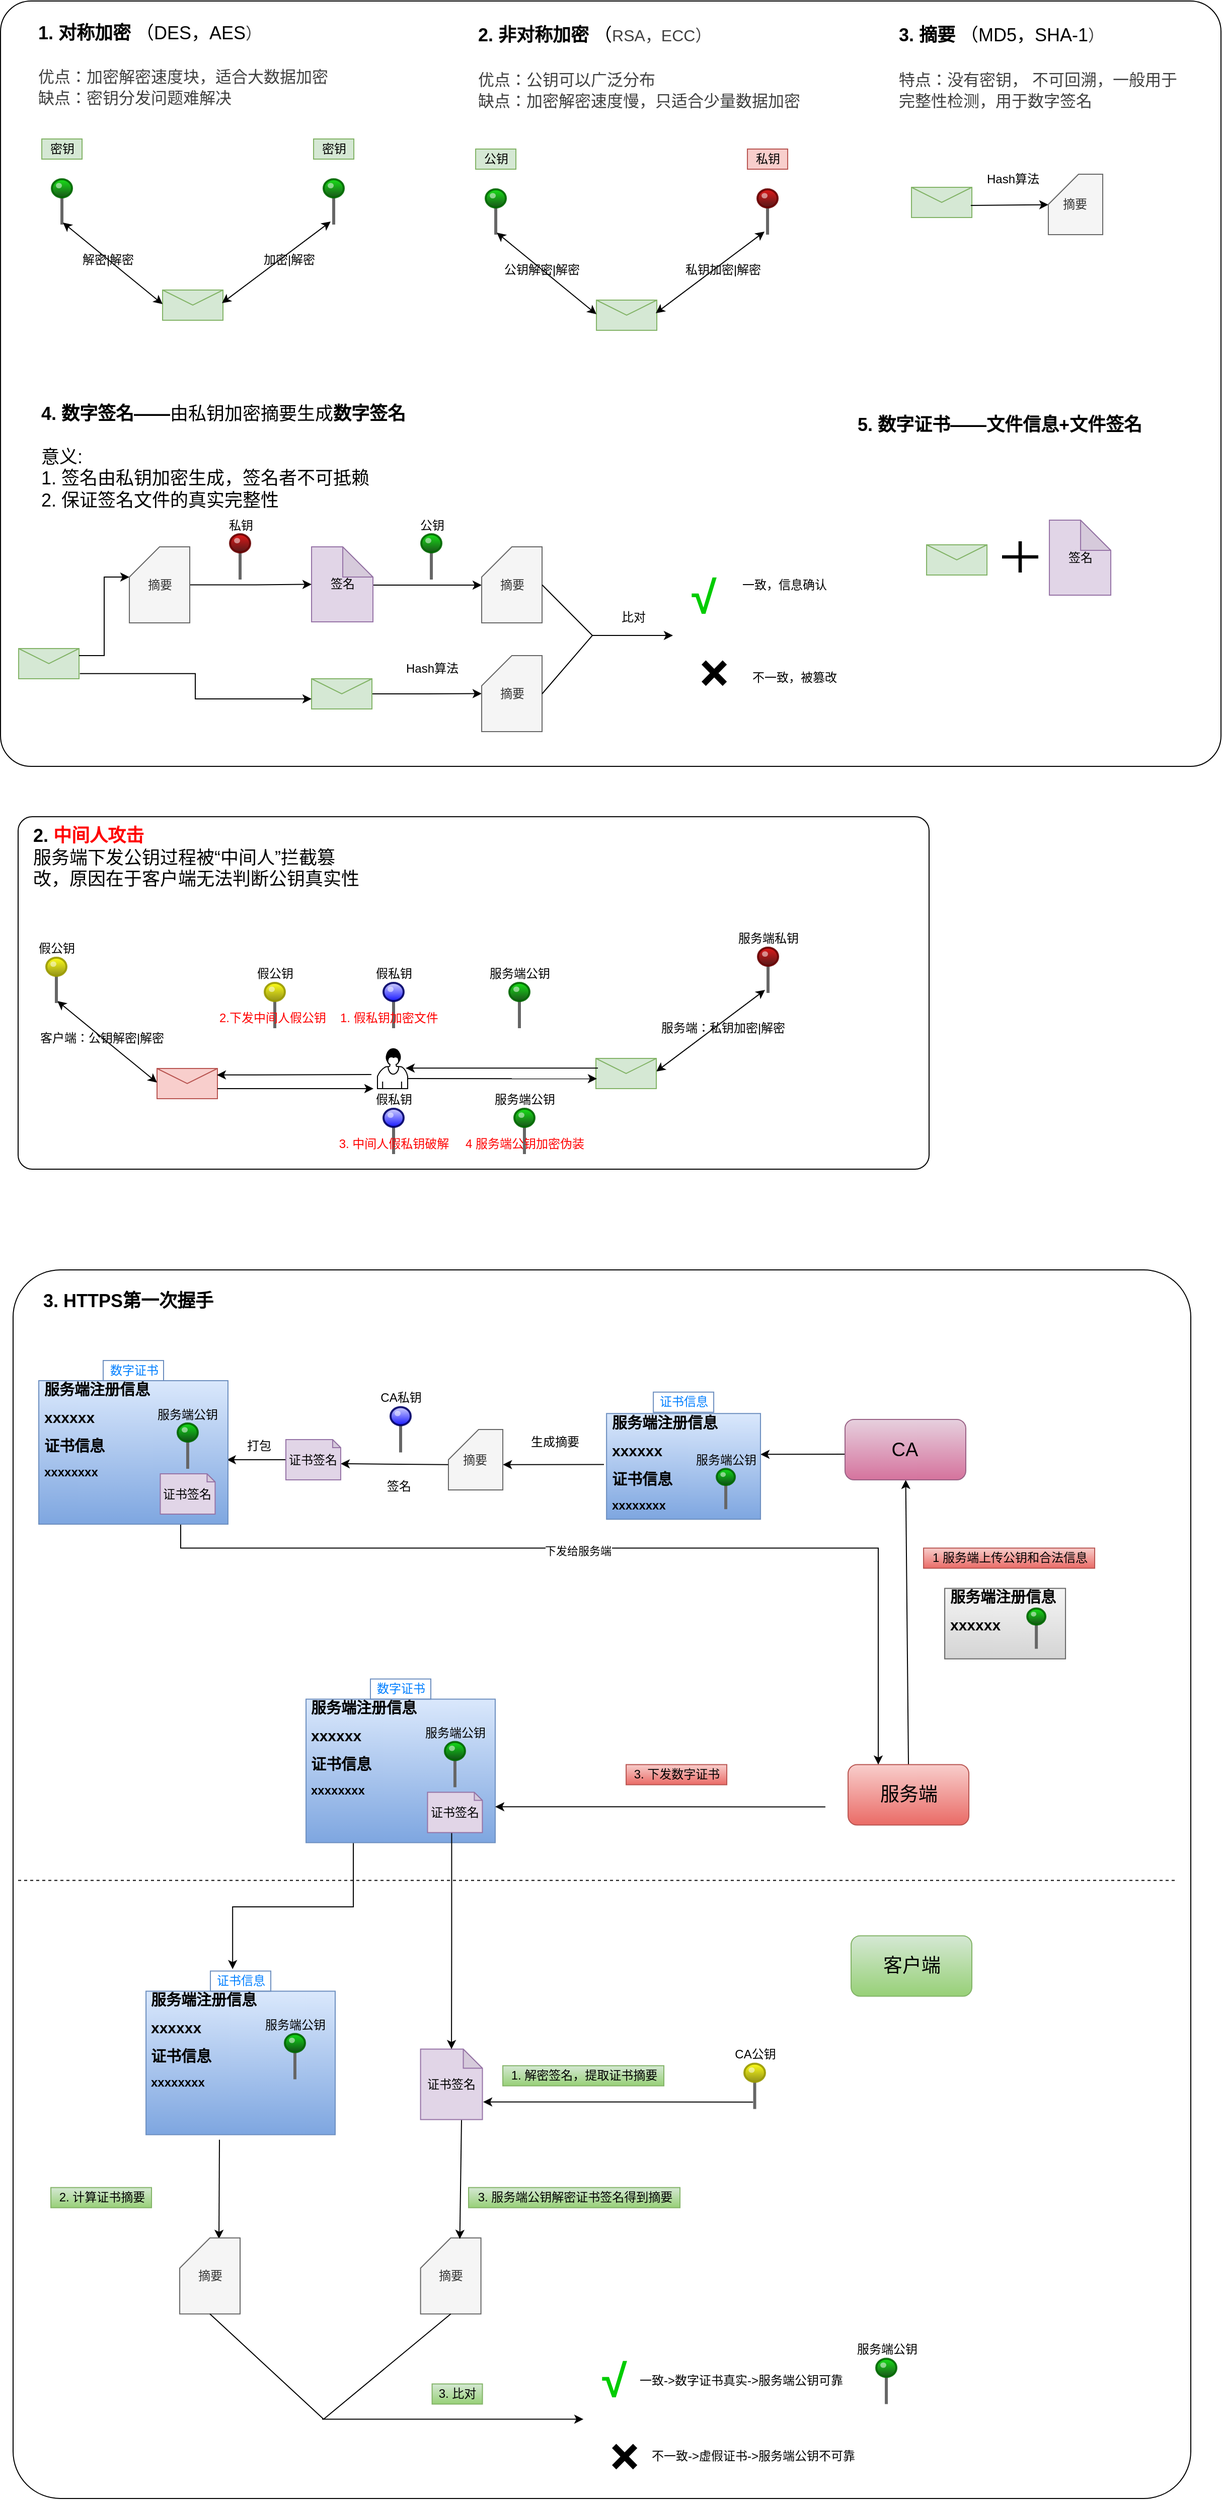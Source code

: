 <mxfile version="13.7.3" type="device"><diagram id="tjrJWeAf7QODxtK3OCbQ" name="第 1 页"><mxGraphModel dx="4063" dy="3518" grid="1" gridSize="10" guides="1" tooltips="1" connect="1" arrows="1" fold="1" page="1" pageScale="1" pageWidth="827" pageHeight="1169" math="0" shadow="0"><root><mxCell id="0"/><mxCell id="1" parent="0"/><mxCell id="WGa2eZclMJ_cAt2NnBP9-150" value="" style="rounded=1;whiteSpace=wrap;html=1;fillColor=none;gradientColor=#D4D4D4;arcSize=4;" vertex="1" parent="1"><mxGeometry x="25" y="430" width="905" height="350" as="geometry"/></mxCell><mxCell id="WGa2eZclMJ_cAt2NnBP9-149" value="" style="rounded=1;whiteSpace=wrap;html=1;fillColor=none;gradientColor=#D4D4D4;arcSize=4;" vertex="1" parent="1"><mxGeometry x="7.52" y="-380" width="1212.48" height="760" as="geometry"/></mxCell><mxCell id="gBR2yEmWyosJ4pIb-nxr-38" value="&lt;h1 style=&quot;font-size: 15px&quot;&gt;服务端注册信息&lt;/h1&gt;&lt;h1 style=&quot;font-size: 15px&quot;&gt;xxxxxx&lt;/h1&gt;&lt;div&gt;&lt;br&gt;&lt;/div&gt;&lt;div&gt;&lt;br&gt;&lt;/div&gt;" style="text;html=1;spacing=5;spacingTop=-20;whiteSpace=wrap;overflow=hidden;rounded=0;fillColor=#f5f5f5;strokeColor=#666666;gradientColor=#D4D4D4;" parent="1" vertex="1"><mxGeometry x="945.54" y="1196.25" width="120" height="70" as="geometry"/></mxCell><mxCell id="VWwLl7glzCNHKehVYMM2-2" value="" style="verticalLabelPosition=top;shadow=0;dashed=0;align=center;html=1;verticalAlign=bottom;strokeWidth=1;shape=mxgraph.mockup.misc.pin;fillColor2=#dd0000;fillColor3=#440000;strokeColor=#660000;" parent="1" vertex="1"><mxGeometry x="759.53" y="-193" width="20" height="45" as="geometry"/></mxCell><mxCell id="VWwLl7glzCNHKehVYMM2-3" value="" style="verticalLabelPosition=top;shadow=0;dashed=0;align=center;html=1;verticalAlign=bottom;strokeWidth=1;shape=mxgraph.mockup.misc.pin;fillColor2=#00dd00;fillColor3=#004400;strokeColor=#006600;" parent="1" vertex="1"><mxGeometry x="489.53" y="-193" width="20" height="45" as="geometry"/></mxCell><mxCell id="VWwLl7glzCNHKehVYMM2-4" value="公钥" style="text;html=1;strokeColor=#82b366;fillColor=#d5e8d4;align=center;verticalAlign=middle;whiteSpace=wrap;rounded=0;" parent="1" vertex="1"><mxGeometry x="479.53" y="-233" width="40" height="20" as="geometry"/></mxCell><mxCell id="VWwLl7glzCNHKehVYMM2-5" value="私钥" style="text;html=1;strokeColor=#b85450;fillColor=#f8cecc;align=center;verticalAlign=middle;whiteSpace=wrap;rounded=0;" parent="1" vertex="1"><mxGeometry x="749.53" y="-233" width="40" height="20" as="geometry"/></mxCell><mxCell id="irkyB8Pysv4jwVvu3Uub-1" value="" style="verticalLabelPosition=bottom;shadow=0;dashed=0;align=center;html=1;verticalAlign=top;strokeWidth=1;shape=mxgraph.mockup.misc.mail2;strokeColor=#82b366;fillColor=#d5e8d4;" parent="1" vertex="1"><mxGeometry x="599.53" y="-83" width="60" height="30" as="geometry"/></mxCell><mxCell id="irkyB8Pysv4jwVvu3Uub-2" value="" style="endArrow=classic;startArrow=classic;html=1;exitX=0.55;exitY=0.956;exitDx=0;exitDy=0;exitPerimeter=0;entryX=0;entryY=0.467;entryDx=0;entryDy=0;entryPerimeter=0;" parent="1" source="VWwLl7glzCNHKehVYMM2-3" target="irkyB8Pysv4jwVvu3Uub-1" edge="1"><mxGeometry width="50" height="50" relative="1" as="geometry"><mxPoint x="769.53" y="177" as="sourcePoint"/><mxPoint x="599.53" y="-63" as="targetPoint"/></mxGeometry></mxCell><mxCell id="irkyB8Pysv4jwVvu3Uub-4" value="" style="endArrow=classic;startArrow=classic;html=1;exitX=0.35;exitY=0.933;exitDx=0;exitDy=0;exitPerimeter=0;entryX=0.983;entryY=0.433;entryDx=0;entryDy=0;entryPerimeter=0;" parent="1" source="VWwLl7glzCNHKehVYMM2-2" target="irkyB8Pysv4jwVvu3Uub-1" edge="1"><mxGeometry width="50" height="50" relative="1" as="geometry"><mxPoint x="743.53" y="-123" as="sourcePoint"/><mxPoint x="842.53" y="-36.02" as="targetPoint"/></mxGeometry></mxCell><mxCell id="irkyB8Pysv4jwVvu3Uub-5" value="私钥加密|解密" style="text;html=1;align=center;verticalAlign=middle;resizable=0;points=[];autosize=1;" parent="1" vertex="1"><mxGeometry x="679.53" y="-123" width="90" height="20" as="geometry"/></mxCell><mxCell id="irkyB8Pysv4jwVvu3Uub-6" value="公钥解密|解密" style="text;html=1;align=center;verticalAlign=middle;resizable=0;points=[];autosize=1;" parent="1" vertex="1"><mxGeometry x="499.53" y="-123" width="90" height="20" as="geometry"/></mxCell><mxCell id="irkyB8Pysv4jwVvu3Uub-7" value="&lt;b&gt;2. 非对称加密 &lt;/b&gt;（&lt;span style=&quot;color: rgb(64 , 64 , 64) ; font-family: , &amp;#34;blinkmacsystemfont&amp;#34; , &amp;#34;apple color emoji&amp;#34; , &amp;#34;segoe ui emoji&amp;#34; , &amp;#34;segoe ui symbol&amp;#34; , &amp;#34;segoe ui&amp;#34; , &amp;#34;pingfang sc&amp;#34; , &amp;#34;hiragino sans gb&amp;#34; , &amp;#34;microsoft yahei&amp;#34; , &amp;#34;helvetica neue&amp;#34; , &amp;#34;helvetica&amp;#34; , &amp;#34;arial&amp;#34; , sans-serif ; font-size: 16px ; background-color: rgb(255 , 255 , 255)&quot;&gt;RSA，ECC）&lt;br&gt;&lt;br&gt;优点：公钥可以广泛分布&lt;br&gt;缺点：加密解密速度慢，只适合少量数据加密&lt;br&gt;&lt;/span&gt;" style="text;html=1;strokeColor=none;fillColor=none;align=left;verticalAlign=middle;whiteSpace=wrap;rounded=0;fontSize=18;fontStyle=0;labelBorderColor=none;labelBackgroundColor=none;" parent="1" vertex="1"><mxGeometry x="479.53" y="-355" width="325.01" height="84" as="geometry"/></mxCell><mxCell id="irkyB8Pysv4jwVvu3Uub-9" value="服务端私钥" style="verticalLabelPosition=top;shadow=0;dashed=0;align=center;html=1;verticalAlign=bottom;strokeWidth=1;shape=mxgraph.mockup.misc.pin;fillColor2=#dd0000;fillColor3=#440000;strokeColor=#660000;" parent="1" vertex="1"><mxGeometry x="760.02" y="560" width="20" height="45" as="geometry"/></mxCell><mxCell id="irkyB8Pysv4jwVvu3Uub-13" value="" style="verticalLabelPosition=bottom;shadow=0;dashed=0;align=center;html=1;verticalAlign=top;strokeWidth=1;shape=mxgraph.mockup.misc.mail2;strokeColor=#b85450;fillColor=#f8cecc;" parent="1" vertex="1"><mxGeometry x="163" y="680" width="60" height="30" as="geometry"/></mxCell><mxCell id="irkyB8Pysv4jwVvu3Uub-14" value="" style="endArrow=classic;startArrow=classic;html=1;exitX=0.55;exitY=0.956;exitDx=0;exitDy=0;exitPerimeter=0;entryX=0;entryY=0.467;entryDx=0;entryDy=0;entryPerimeter=0;" parent="1" target="irkyB8Pysv4jwVvu3Uub-13" edge="1"><mxGeometry width="50" height="50" relative="1" as="geometry"><mxPoint x="64.0" y="613.02" as="sourcePoint"/><mxPoint x="163" y="700" as="targetPoint"/></mxGeometry></mxCell><mxCell id="irkyB8Pysv4jwVvu3Uub-15" value="" style="endArrow=classic;startArrow=classic;html=1;exitX=0.35;exitY=0.933;exitDx=0;exitDy=0;exitPerimeter=0;entryX=0.983;entryY=0.433;entryDx=0;entryDy=0;entryPerimeter=0;" parent="1" source="irkyB8Pysv4jwVvu3Uub-9" edge="1"><mxGeometry width="50" height="50" relative="1" as="geometry"><mxPoint x="744.02" y="630" as="sourcePoint"/><mxPoint x="659" y="682.99" as="targetPoint"/></mxGeometry></mxCell><mxCell id="irkyB8Pysv4jwVvu3Uub-16" value="服务端：私钥加密|解密" style="text;html=1;align=center;verticalAlign=middle;resizable=0;points=[];autosize=1;" parent="1" vertex="1"><mxGeometry x="655.02" y="630" width="140" height="20" as="geometry"/></mxCell><mxCell id="irkyB8Pysv4jwVvu3Uub-17" value="客户端：公钥解密|解密" style="text;html=1;align=center;verticalAlign=middle;resizable=0;points=[];autosize=1;" parent="1" vertex="1"><mxGeometry x="38.0" y="640" width="140" height="20" as="geometry"/></mxCell><mxCell id="irkyB8Pysv4jwVvu3Uub-18" value="&lt;b&gt;2. &lt;font color=&quot;#ff0000&quot;&gt;中间人攻击&lt;/font&gt;&lt;/b&gt;&lt;br&gt;服务端下发公钥过程被“中间人”拦截篡改，原因在于客户端无法判断公钥真实性" style="text;html=1;strokeColor=none;fillColor=none;align=left;verticalAlign=middle;whiteSpace=wrap;rounded=0;fontSize=18;fontStyle=0;labelBorderColor=none;labelBackgroundColor=none;" parent="1" vertex="1"><mxGeometry x="38" y="450" width="332" height="42" as="geometry"/></mxCell><mxCell id="irkyB8Pysv4jwVvu3Uub-21" value="" style="shape=mxgraph.bpmn.user_task;html=1;outlineConnect=0;" parent="1" vertex="1"><mxGeometry x="382" y="660" width="30" height="40" as="geometry"/></mxCell><mxCell id="irkyB8Pysv4jwVvu3Uub-22" value="" style="verticalLabelPosition=bottom;shadow=0;dashed=0;align=center;html=1;verticalAlign=top;strokeWidth=1;shape=mxgraph.mockup.misc.mail2;strokeColor=#82b366;fillColor=#d5e8d4;" parent="1" vertex="1"><mxGeometry x="599" y="670" width="60" height="30" as="geometry"/></mxCell><mxCell id="irkyB8Pysv4jwVvu3Uub-27" value="" style="endArrow=classic;html=1;exitX=0.033;exitY=0.322;exitDx=0;exitDy=0;exitPerimeter=0;" parent="1" source="irkyB8Pysv4jwVvu3Uub-22" edge="1"><mxGeometry width="50" height="50" relative="1" as="geometry"><mxPoint x="558" y="679.66" as="sourcePoint"/><mxPoint x="410" y="679.66" as="targetPoint"/></mxGeometry></mxCell><mxCell id="irkyB8Pysv4jwVvu3Uub-28" value="" style="endArrow=classic;html=1;entryX=0.991;entryY=0.215;entryDx=0;entryDy=0;entryPerimeter=0;" parent="1" target="irkyB8Pysv4jwVvu3Uub-13" edge="1"><mxGeometry width="50" height="50" relative="1" as="geometry"><mxPoint x="376" y="686" as="sourcePoint"/><mxPoint x="228" y="679.66" as="targetPoint"/></mxGeometry></mxCell><mxCell id="irkyB8Pysv4jwVvu3Uub-29" value="" style="endArrow=classic;html=1;" parent="1" edge="1"><mxGeometry width="50" height="50" relative="1" as="geometry"><mxPoint x="223" y="700" as="sourcePoint"/><mxPoint x="378" y="700" as="targetPoint"/></mxGeometry></mxCell><mxCell id="irkyB8Pysv4jwVvu3Uub-30" value="" style="endArrow=classic;html=1;entryX=0.017;entryY=0.671;entryDx=0;entryDy=0;entryPerimeter=0;" parent="1" target="irkyB8Pysv4jwVvu3Uub-22" edge="1"><mxGeometry width="50" height="50" relative="1" as="geometry"><mxPoint x="412" y="690" as="sourcePoint"/><mxPoint x="560" y="690" as="targetPoint"/></mxGeometry></mxCell><mxCell id="irkyB8Pysv4jwVvu3Uub-44" value="服务端公钥" style="verticalLabelPosition=top;shadow=0;dashed=0;align=center;html=1;verticalAlign=bottom;strokeWidth=1;shape=mxgraph.mockup.misc.pin;fillColor2=#00dd00;fillColor3=#004400;strokeColor=#006600;" parent="1" vertex="1"><mxGeometry x="513" y="595" width="20" height="45" as="geometry"/></mxCell><mxCell id="irkyB8Pysv4jwVvu3Uub-45" value="假公钥" style="verticalLabelPosition=top;shadow=0;dashed=0;align=center;html=1;verticalAlign=bottom;strokeWidth=1;shape=mxgraph.mockup.misc.pin;fillColor2=#ffff00;fillColor3=#888800;strokeColor=#999900;" parent="1" vertex="1"><mxGeometry x="270" y="595" width="20" height="45" as="geometry"/></mxCell><mxCell id="irkyB8Pysv4jwVvu3Uub-46" value="假公钥" style="verticalLabelPosition=top;shadow=0;dashed=0;align=center;html=1;verticalAlign=bottom;strokeWidth=1;shape=mxgraph.mockup.misc.pin;fillColor2=#ffff00;fillColor3=#888800;strokeColor=#999900;" parent="1" vertex="1"><mxGeometry x="53.0" y="570" width="20" height="45" as="geometry"/></mxCell><mxCell id="irkyB8Pysv4jwVvu3Uub-47" value="假私钥" style="verticalLabelPosition=top;shadow=0;dashed=0;align=center;html=1;verticalAlign=bottom;strokeWidth=1;shape=mxgraph.mockup.misc.pin;fillColor2=#ccccff;fillColor3=#0000ff;strokeColor=#000066;" parent="1" vertex="1"><mxGeometry x="388" y="720" width="20" height="45" as="geometry"/></mxCell><mxCell id="irkyB8Pysv4jwVvu3Uub-36" value="&lt;font color=&quot;#ff0000&quot;&gt;3. 中间人假私钥破解&lt;/font&gt;" style="text;html=1;align=center;verticalAlign=middle;resizable=0;points=[];autosize=1;" parent="1" vertex="1"><mxGeometry x="333" y="745" width="130" height="20" as="geometry"/></mxCell><mxCell id="irkyB8Pysv4jwVvu3Uub-52" value="假私钥" style="verticalLabelPosition=top;shadow=0;dashed=0;align=center;html=1;verticalAlign=bottom;strokeWidth=1;shape=mxgraph.mockup.misc.pin;fillColor2=#ccccff;fillColor3=#0000ff;strokeColor=#000066;" parent="1" vertex="1"><mxGeometry x="388" y="595" width="20" height="45" as="geometry"/></mxCell><mxCell id="irkyB8Pysv4jwVvu3Uub-54" value="&lt;font color=&quot;#ff0000&quot;&gt;1. 假私钥加密文件&lt;/font&gt;" style="text;html=1;align=left;verticalAlign=middle;resizable=0;points=[];autosize=1;" parent="1" vertex="1"><mxGeometry x="343" y="620" width="110" height="20" as="geometry"/></mxCell><mxCell id="irkyB8Pysv4jwVvu3Uub-32" value="&lt;font color=&quot;#ff0000&quot;&gt;2.下发中间人假公钥&lt;/font&gt;" style="text;html=1;align=left;verticalAlign=middle;resizable=0;points=[];autosize=1;" parent="1" vertex="1"><mxGeometry x="223" y="620" width="120" height="20" as="geometry"/></mxCell><mxCell id="gBR2yEmWyosJ4pIb-nxr-1" value="&lt;b&gt;3. HTTPS第一次握手&lt;/b&gt;" style="text;html=1;strokeColor=none;fillColor=none;align=left;verticalAlign=middle;whiteSpace=wrap;rounded=0;fontSize=18;fontStyle=0;labelBorderColor=none;labelBackgroundColor=none;" parent="1" vertex="1"><mxGeometry x="47.8" y="900" width="202.2" height="21" as="geometry"/></mxCell><mxCell id="gBR2yEmWyosJ4pIb-nxr-20" value="" style="verticalLabelPosition=top;shadow=0;dashed=0;align=center;html=1;verticalAlign=bottom;strokeWidth=1;shape=mxgraph.mockup.misc.pin;fillColor2=#00dd00;fillColor3=#004400;strokeColor=#006600;" parent="1" vertex="1"><mxGeometry x="1027.58" y="1216.25" width="17.96" height="40" as="geometry"/></mxCell><mxCell id="gBR2yEmWyosJ4pIb-nxr-22" value="CA公钥" style="verticalLabelPosition=top;shadow=0;dashed=0;align=center;html=1;verticalAlign=bottom;strokeWidth=1;shape=mxgraph.mockup.misc.pin;fillColor2=#ffff00;fillColor3=#888800;strokeColor=#999900;" parent="1" vertex="1"><mxGeometry x="746.52" y="1668.25" width="20.48" height="45" as="geometry"/></mxCell><mxCell id="gBR2yEmWyosJ4pIb-nxr-36" value="" style="endArrow=classic;html=1;exitX=0.5;exitY=0;exitDx=0;exitDy=0;" parent="1" edge="1" target="WGa2eZclMJ_cAt2NnBP9-180" source="WGa2eZclMJ_cAt2NnBP9-93"><mxGeometry width="50" height="50" relative="1" as="geometry"><mxPoint x="915" y="1371.25" as="sourcePoint"/><mxPoint x="915.48" y="1066.25" as="targetPoint"/></mxGeometry></mxCell><mxCell id="gBR2yEmWyosJ4pIb-nxr-37" value="1 服务端上传公钥和合法信息" style="text;html=1;align=center;verticalAlign=middle;resizable=0;points=[];autosize=1;fillColor=#f8cecc;strokeColor=#b85450;gradientColor=#ea6b66;" parent="1" vertex="1"><mxGeometry x="924.52" y="1156.25" width="170" height="20" as="geometry"/></mxCell><mxCell id="gBR2yEmWyosJ4pIb-nxr-39" value="" style="endArrow=classic;html=1;exitX=0.01;exitY=0.575;exitDx=0;exitDy=0;exitPerimeter=0;" parent="1" edge="1" source="WGa2eZclMJ_cAt2NnBP9-180"><mxGeometry width="50" height="50" relative="1" as="geometry"><mxPoint x="846.49" y="1054.5" as="sourcePoint"/><mxPoint x="762.52" y="1063.198" as="targetPoint"/></mxGeometry></mxCell><mxCell id="gBR2yEmWyosJ4pIb-nxr-52" value="服务端公钥" style="verticalLabelPosition=top;shadow=0;dashed=0;align=center;html=1;verticalAlign=bottom;strokeWidth=1;shape=mxgraph.mockup.misc.pin;fillColor2=#00dd00;fillColor3=#004400;strokeColor=#006600;" parent="1" vertex="1"><mxGeometry x="518" y="720" width="20" height="45" as="geometry"/></mxCell><mxCell id="gBR2yEmWyosJ4pIb-nxr-53" value="&lt;font color=&quot;#ff0000&quot;&gt;4 服务端公钥加密伪装&lt;/font&gt;" style="text;html=1;align=center;verticalAlign=middle;resizable=0;points=[];autosize=1;" parent="1" vertex="1"><mxGeometry x="463" y="745" width="130" height="20" as="geometry"/></mxCell><mxCell id="2-UDAg3wWy69d9mB4e7f-1" value="&lt;b&gt;4. 数字签名——&lt;/b&gt;由私钥加密摘要生成&lt;b&gt;数字签名&lt;/b&gt;&lt;br&gt;&lt;br&gt;意义:&lt;br&gt;1. 签名由私钥加密生成，签名者不可抵赖&lt;br&gt;2. 保证签名文件的真实完整性" style="text;html=1;strokeColor=none;fillColor=none;align=left;verticalAlign=middle;whiteSpace=wrap;rounded=0;fontSize=18;fontStyle=0;labelBorderColor=none;labelBackgroundColor=none;" parent="1" vertex="1"><mxGeometry x="45.52" y="20" width="520" height="105" as="geometry"/></mxCell><mxCell id="2-UDAg3wWy69d9mB4e7f-6" value="私钥" style="verticalLabelPosition=top;shadow=0;dashed=0;align=center;html=1;verticalAlign=bottom;strokeWidth=1;shape=mxgraph.mockup.misc.pin;fillColor2=#dd0000;fillColor3=#440000;strokeColor=#660000;" parent="1" vertex="1"><mxGeometry x="235.52" y="149.5" width="20" height="45" as="geometry"/></mxCell><mxCell id="WGa2eZclMJ_cAt2NnBP9-2" value="" style="verticalLabelPosition=top;shadow=0;dashed=0;align=center;html=1;verticalAlign=bottom;strokeWidth=1;shape=mxgraph.mockup.misc.pin;fillColor2=#00dd00;fillColor3=#004400;strokeColor=#006600;" vertex="1" parent="1"><mxGeometry x="58.52" y="-203" width="20" height="45" as="geometry"/></mxCell><mxCell id="WGa2eZclMJ_cAt2NnBP9-3" value="密钥" style="text;html=1;strokeColor=#82b366;fillColor=#d5e8d4;align=center;verticalAlign=middle;whiteSpace=wrap;rounded=0;" vertex="1" parent="1"><mxGeometry x="48.52" y="-243" width="40" height="20" as="geometry"/></mxCell><mxCell id="WGa2eZclMJ_cAt2NnBP9-4" value="" style="verticalLabelPosition=bottom;shadow=0;dashed=0;align=center;html=1;verticalAlign=top;strokeWidth=1;shape=mxgraph.mockup.misc.mail2;strokeColor=#82b366;fillColor=#d5e8d4;" vertex="1" parent="1"><mxGeometry x="168.52" y="-93" width="60" height="30" as="geometry"/></mxCell><mxCell id="WGa2eZclMJ_cAt2NnBP9-5" value="" style="endArrow=classic;startArrow=classic;html=1;exitX=0.55;exitY=0.956;exitDx=0;exitDy=0;exitPerimeter=0;entryX=0;entryY=0.467;entryDx=0;entryDy=0;entryPerimeter=0;" edge="1" source="WGa2eZclMJ_cAt2NnBP9-2" target="WGa2eZclMJ_cAt2NnBP9-4" parent="1"><mxGeometry width="50" height="50" relative="1" as="geometry"><mxPoint x="338.52" y="167" as="sourcePoint"/><mxPoint x="168.52" y="-73" as="targetPoint"/></mxGeometry></mxCell><mxCell id="WGa2eZclMJ_cAt2NnBP9-6" value="" style="endArrow=classic;startArrow=classic;html=1;exitX=0.35;exitY=0.933;exitDx=0;exitDy=0;exitPerimeter=0;entryX=0.983;entryY=0.433;entryDx=0;entryDy=0;entryPerimeter=0;" edge="1" target="WGa2eZclMJ_cAt2NnBP9-4" parent="1"><mxGeometry width="50" height="50" relative="1" as="geometry"><mxPoint x="335.52" y="-161.015" as="sourcePoint"/><mxPoint x="411.52" y="-46.02" as="targetPoint"/></mxGeometry></mxCell><mxCell id="WGa2eZclMJ_cAt2NnBP9-7" value="加密|解密" style="text;html=1;align=center;verticalAlign=middle;resizable=0;points=[];autosize=1;" vertex="1" parent="1"><mxGeometry x="258.52" y="-133" width="70" height="20" as="geometry"/></mxCell><mxCell id="WGa2eZclMJ_cAt2NnBP9-8" value="解密|解密" style="text;html=1;align=center;verticalAlign=middle;resizable=0;points=[];autosize=1;" vertex="1" parent="1"><mxGeometry x="78.52" y="-133" width="70" height="20" as="geometry"/></mxCell><mxCell id="WGa2eZclMJ_cAt2NnBP9-9" value="" style="verticalLabelPosition=top;shadow=0;dashed=0;align=center;html=1;verticalAlign=bottom;strokeWidth=1;shape=mxgraph.mockup.misc.pin;fillColor2=#00dd00;fillColor3=#004400;strokeColor=#006600;" vertex="1" parent="1"><mxGeometry x="328.52" y="-203" width="20" height="45" as="geometry"/></mxCell><mxCell id="WGa2eZclMJ_cAt2NnBP9-10" value="密钥" style="text;html=1;strokeColor=#82b366;fillColor=#d5e8d4;align=center;verticalAlign=middle;whiteSpace=wrap;rounded=0;" vertex="1" parent="1"><mxGeometry x="318.52" y="-243" width="40" height="20" as="geometry"/></mxCell><mxCell id="WGa2eZclMJ_cAt2NnBP9-11" value="&lt;b&gt;1. 对称加密 &lt;/b&gt;（DES，AES&lt;span style=&quot;color: rgb(64 , 64 , 64) ; font-family: , &amp;#34;blinkmacsystemfont&amp;#34; , &amp;#34;apple color emoji&amp;#34; , &amp;#34;segoe ui emoji&amp;#34; , &amp;#34;segoe ui symbol&amp;#34; , &amp;#34;segoe ui&amp;#34; , &amp;#34;pingfang sc&amp;#34; , &amp;#34;hiragino sans gb&amp;#34; , &amp;#34;microsoft yahei&amp;#34; , &amp;#34;helvetica neue&amp;#34; , &amp;#34;helvetica&amp;#34; , &amp;#34;arial&amp;#34; , sans-serif ; font-size: 16px ; background-color: rgb(255 , 255 , 255)&quot;&gt;）&lt;br&gt;&lt;br&gt;优点：加密解密速度块，适合大数据加密&lt;br&gt;缺点：密钥分发问题难解决&lt;br&gt;&lt;br&gt;&lt;/span&gt;" style="text;html=1;strokeColor=none;fillColor=none;align=left;verticalAlign=middle;whiteSpace=wrap;rounded=0;fontSize=18;fontStyle=0;labelBorderColor=none;labelBackgroundColor=none;" vertex="1" parent="1"><mxGeometry x="42.52" y="-355" width="324" height="100" as="geometry"/></mxCell><mxCell id="WGa2eZclMJ_cAt2NnBP9-13" value="" style="verticalLabelPosition=bottom;shadow=0;dashed=0;align=center;html=1;verticalAlign=top;strokeWidth=1;shape=mxgraph.mockup.misc.mail2;strokeColor=#82b366;fillColor=#d5e8d4;" vertex="1" parent="1"><mxGeometry x="912.52" y="-195" width="60" height="30" as="geometry"/></mxCell><mxCell id="WGa2eZclMJ_cAt2NnBP9-14" value="" style="endArrow=classic;html=1;exitX=0.982;exitY=0.6;exitDx=0;exitDy=0;exitPerimeter=0;" edge="1" source="WGa2eZclMJ_cAt2NnBP9-13" target="WGa2eZclMJ_cAt2NnBP9-15" parent="1"><mxGeometry width="50" height="50" relative="1" as="geometry"><mxPoint x="1007.52" y="-140" as="sourcePoint"/><mxPoint x="1037.48" y="-160" as="targetPoint"/></mxGeometry></mxCell><mxCell id="WGa2eZclMJ_cAt2NnBP9-15" value="摘要" style="shape=card;whiteSpace=wrap;html=1;fillColor=#f5f5f5;strokeColor=#666666;fontColor=#333333;" vertex="1" parent="1"><mxGeometry x="1048.48" y="-208" width="54.04" height="60" as="geometry"/></mxCell><mxCell id="WGa2eZclMJ_cAt2NnBP9-16" value="&lt;b&gt;3. 摘要&amp;nbsp;&lt;/b&gt;（MD5，SHA-1&lt;span style=&quot;color: rgb(64 , 64 , 64) ; font-family: , &amp;#34;blinkmacsystemfont&amp;#34; , &amp;#34;apple color emoji&amp;#34; , &amp;#34;segoe ui emoji&amp;#34; , &amp;#34;segoe ui symbol&amp;#34; , &amp;#34;segoe ui&amp;#34; , &amp;#34;pingfang sc&amp;#34; , &amp;#34;hiragino sans gb&amp;#34; , &amp;#34;microsoft yahei&amp;#34; , &amp;#34;helvetica neue&amp;#34; , &amp;#34;helvetica&amp;#34; , &amp;#34;arial&amp;#34; , sans-serif ; font-size: 16px ; background-color: rgb(255 , 255 , 255)&quot;&gt;）&lt;br&gt;&lt;br&gt;特点：没有密钥， 不可回溯，一般用于完整性检测，用于数字签名&lt;br&gt;&lt;/span&gt;" style="text;html=1;strokeColor=none;fillColor=none;align=left;verticalAlign=middle;whiteSpace=wrap;rounded=0;fontSize=18;fontStyle=0;labelBorderColor=none;labelBackgroundColor=none;" vertex="1" parent="1"><mxGeometry x="897.52" y="-355" width="290" height="84" as="geometry"/></mxCell><mxCell id="WGa2eZclMJ_cAt2NnBP9-17" value="Hash算法" style="text;html=1;align=center;verticalAlign=middle;resizable=0;points=[];autosize=1;" vertex="1" parent="1"><mxGeometry x="977.52" y="-213" width="70" height="20" as="geometry"/></mxCell><mxCell id="WGa2eZclMJ_cAt2NnBP9-18" style="edgeStyle=orthogonalEdgeStyle;rounded=0;orthogonalLoop=1;jettySize=auto;html=1;exitX=0.5;exitY=1;exitDx=0;exitDy=0;strokeColor=#000000;" edge="1" parent="1" source="WGa2eZclMJ_cAt2NnBP9-16" target="WGa2eZclMJ_cAt2NnBP9-16"><mxGeometry relative="1" as="geometry"/></mxCell><mxCell id="WGa2eZclMJ_cAt2NnBP9-19" value="" style="verticalLabelPosition=bottom;shadow=0;dashed=0;align=center;html=1;verticalAlign=top;strokeWidth=1;shape=mxgraph.mockup.misc.mail2;strokeColor=#82b366;fillColor=#d5e8d4;" vertex="1" parent="1"><mxGeometry x="25.52" y="263" width="60" height="30" as="geometry"/></mxCell><mxCell id="WGa2eZclMJ_cAt2NnBP9-28" style="edgeStyle=orthogonalEdgeStyle;rounded=0;orthogonalLoop=1;jettySize=auto;html=1;exitX=0;exitY=0;exitDx=61;exitDy=30;exitPerimeter=0;strokeColor=#000000;" edge="1" parent="1" source="WGa2eZclMJ_cAt2NnBP9-20"><mxGeometry relative="1" as="geometry"><mxPoint x="485.52" y="200" as="targetPoint"/><Array as="points"><mxPoint x="377.52" y="200"/><mxPoint x="485.52" y="200"/></Array></mxGeometry></mxCell><mxCell id="WGa2eZclMJ_cAt2NnBP9-20" value="签名" style="shape=note;whiteSpace=wrap;html=1;backgroundOutline=1;darkOpacity=0.05;fillColor=#e1d5e7;strokeColor=#9673a6;" vertex="1" parent="1"><mxGeometry x="316.52" y="162" width="61" height="74.5" as="geometry"/></mxCell><mxCell id="WGa2eZclMJ_cAt2NnBP9-22" style="edgeStyle=orthogonalEdgeStyle;rounded=0;orthogonalLoop=1;jettySize=auto;html=1;exitX=1;exitY=0.233;exitDx=0;exitDy=0;exitPerimeter=0;entryX=0;entryY=0;entryDx=0;entryDy=30;entryPerimeter=0;strokeColor=#000000;" edge="1" parent="1" source="WGa2eZclMJ_cAt2NnBP9-19" target="WGa2eZclMJ_cAt2NnBP9-21"><mxGeometry relative="1" as="geometry"/></mxCell><mxCell id="WGa2eZclMJ_cAt2NnBP9-24" style="edgeStyle=orthogonalEdgeStyle;rounded=0;orthogonalLoop=1;jettySize=auto;html=1;strokeColor=#000000;" edge="1" parent="1" source="WGa2eZclMJ_cAt2NnBP9-21" target="WGa2eZclMJ_cAt2NnBP9-20"><mxGeometry relative="1" as="geometry"/></mxCell><mxCell id="WGa2eZclMJ_cAt2NnBP9-21" value="摘要" style="shape=card;whiteSpace=wrap;html=1;fillColor=#f5f5f5;strokeColor=#666666;fontColor=#333333;" vertex="1" parent="1"><mxGeometry x="135.52" y="162" width="60" height="75.5" as="geometry"/></mxCell><mxCell id="WGa2eZclMJ_cAt2NnBP9-32" value="" style="edgeStyle=orthogonalEdgeStyle;rounded=0;orthogonalLoop=1;jettySize=auto;html=1;strokeColor=#000000;" edge="1" parent="1" source="WGa2eZclMJ_cAt2NnBP9-25" target="WGa2eZclMJ_cAt2NnBP9-31"><mxGeometry relative="1" as="geometry"/></mxCell><mxCell id="WGa2eZclMJ_cAt2NnBP9-25" value="" style="verticalLabelPosition=bottom;shadow=0;dashed=0;align=center;html=1;verticalAlign=top;strokeWidth=1;shape=mxgraph.mockup.misc.mail2;strokeColor=#82b366;fillColor=#d5e8d4;" vertex="1" parent="1"><mxGeometry x="316.52" y="293" width="60" height="30" as="geometry"/></mxCell><mxCell id="WGa2eZclMJ_cAt2NnBP9-26" style="edgeStyle=orthogonalEdgeStyle;rounded=0;orthogonalLoop=1;jettySize=auto;html=1;exitX=1.014;exitY=0.829;exitDx=0;exitDy=0;exitPerimeter=0;entryX=0;entryY=0.667;entryDx=0;entryDy=0;entryPerimeter=0;strokeColor=#000000;" edge="1" parent="1" source="WGa2eZclMJ_cAt2NnBP9-19" target="WGa2eZclMJ_cAt2NnBP9-25"><mxGeometry relative="1" as="geometry"><mxPoint x="95.52" y="279.99" as="sourcePoint"/><mxPoint x="145.52" y="202" as="targetPoint"/></mxGeometry></mxCell><mxCell id="WGa2eZclMJ_cAt2NnBP9-27" value="摘要" style="shape=card;whiteSpace=wrap;html=1;fillColor=#f5f5f5;strokeColor=#666666;fontColor=#333333;" vertex="1" parent="1"><mxGeometry x="485.52" y="162" width="60" height="75.5" as="geometry"/></mxCell><mxCell id="WGa2eZclMJ_cAt2NnBP9-30" value="公钥" style="verticalLabelPosition=top;shadow=0;dashed=0;align=center;html=1;verticalAlign=bottom;strokeWidth=1;shape=mxgraph.mockup.misc.pin;fillColor2=#00dd00;fillColor3=#004400;strokeColor=#006600;" vertex="1" parent="1"><mxGeometry x="425.52" y="149.5" width="20" height="45" as="geometry"/></mxCell><mxCell id="WGa2eZclMJ_cAt2NnBP9-31" value="摘要" style="shape=card;whiteSpace=wrap;html=1;fillColor=#f5f5f5;strokeColor=#666666;fontColor=#333333;" vertex="1" parent="1"><mxGeometry x="485.52" y="270" width="60" height="75.5" as="geometry"/></mxCell><mxCell id="WGa2eZclMJ_cAt2NnBP9-33" value="Hash算法" style="text;html=1;align=center;verticalAlign=middle;resizable=0;points=[];autosize=1;" vertex="1" parent="1"><mxGeometry x="400.52" y="273" width="70" height="20" as="geometry"/></mxCell><mxCell id="WGa2eZclMJ_cAt2NnBP9-37" value="" style="endArrow=none;html=1;strokeColor=#000000;exitX=1;exitY=0.5;exitDx=0;exitDy=0;exitPerimeter=0;" edge="1" parent="1" source="WGa2eZclMJ_cAt2NnBP9-27"><mxGeometry width="50" height="50" relative="1" as="geometry"><mxPoint x="545.52" y="130" as="sourcePoint"/><mxPoint x="595.52" y="250" as="targetPoint"/></mxGeometry></mxCell><mxCell id="WGa2eZclMJ_cAt2NnBP9-38" value="" style="endArrow=none;html=1;strokeColor=#000000;" edge="1" parent="1"><mxGeometry width="50" height="50" relative="1" as="geometry"><mxPoint x="545.52" y="308" as="sourcePoint"/><mxPoint x="595.52" y="250" as="targetPoint"/></mxGeometry></mxCell><mxCell id="WGa2eZclMJ_cAt2NnBP9-39" value="" style="endArrow=classic;html=1;strokeColor=#000000;" edge="1" parent="1"><mxGeometry width="50" height="50" relative="1" as="geometry"><mxPoint x="595.52" y="250" as="sourcePoint"/><mxPoint x="675.52" y="250" as="targetPoint"/></mxGeometry></mxCell><mxCell id="WGa2eZclMJ_cAt2NnBP9-40" value="比对" style="text;html=1;align=center;verticalAlign=middle;resizable=0;points=[];autosize=1;" vertex="1" parent="1"><mxGeometry x="615.52" y="222" width="40" height="20" as="geometry"/></mxCell><mxCell id="WGa2eZclMJ_cAt2NnBP9-41" value="&lt;font style=&quot;font-size: 45px&quot; color=&quot;#00cc00&quot;&gt;&lt;b&gt;√&lt;/b&gt;&lt;/font&gt;" style="text;html=1;align=center;verticalAlign=middle;resizable=0;points=[];autosize=1;" vertex="1" parent="1"><mxGeometry x="685.52" y="197" width="40" height="30" as="geometry"/></mxCell><mxCell id="WGa2eZclMJ_cAt2NnBP9-42" value="&lt;font style=&quot;font-size: 36px&quot;&gt;❌&lt;/font&gt;" style="text;html=1;align=center;verticalAlign=middle;resizable=0;points=[];autosize=1;" vertex="1" parent="1"><mxGeometry x="685.52" y="272" width="60" height="30" as="geometry"/></mxCell><mxCell id="WGa2eZclMJ_cAt2NnBP9-43" value="一致，信息确认" style="text;html=1;align=center;verticalAlign=middle;resizable=0;points=[];autosize=1;" vertex="1" parent="1"><mxGeometry x="735.52" y="190" width="100" height="20" as="geometry"/></mxCell><mxCell id="WGa2eZclMJ_cAt2NnBP9-44" value="不一致，被篡改" style="text;html=1;align=center;verticalAlign=middle;resizable=0;points=[];autosize=1;" vertex="1" parent="1"><mxGeometry x="745.52" y="282" width="100" height="20" as="geometry"/></mxCell><mxCell id="WGa2eZclMJ_cAt2NnBP9-52" value="证书签名" style="shape=note;whiteSpace=wrap;html=1;backgroundOutline=1;darkOpacity=0.05;fillColor=#e1d5e7;strokeColor=#9673a6;size=19;" vertex="1" parent="1"><mxGeometry x="424.8" y="1653.75" width="61.48" height="70" as="geometry"/></mxCell><mxCell id="WGa2eZclMJ_cAt2NnBP9-79" value="" style="endArrow=classic;html=1;strokeColor=#000000;exitX=0.5;exitY=1;exitDx=0;exitDy=0;entryX=0.65;entryY=0.013;entryDx=0;entryDy=0;entryPerimeter=0;" edge="1" parent="1" target="WGa2eZclMJ_cAt2NnBP9-80"><mxGeometry width="50" height="50" relative="1" as="geometry"><mxPoint x="225.015" y="1743.75" as="sourcePoint"/><mxPoint x="224.52" y="1841.25" as="targetPoint"/></mxGeometry></mxCell><mxCell id="WGa2eZclMJ_cAt2NnBP9-80" value="摘要" style="shape=card;whiteSpace=wrap;html=1;fillColor=#f5f5f5;strokeColor=#666666;fontColor=#333333;" vertex="1" parent="1"><mxGeometry x="185.53" y="1841.25" width="60" height="75.5" as="geometry"/></mxCell><mxCell id="WGa2eZclMJ_cAt2NnBP9-81" value="摘要" style="shape=card;whiteSpace=wrap;html=1;fillColor=#f5f5f5;strokeColor=#666666;fontColor=#333333;" vertex="1" parent="1"><mxGeometry x="424.8" y="1841.25" width="60" height="75.5" as="geometry"/></mxCell><mxCell id="WGa2eZclMJ_cAt2NnBP9-82" value="" style="endArrow=classic;html=1;strokeColor=#000000;exitX=0.662;exitY=1.007;exitDx=0;exitDy=0;entryX=0.65;entryY=0.013;entryDx=0;entryDy=0;entryPerimeter=0;exitPerimeter=0;" edge="1" target="WGa2eZclMJ_cAt2NnBP9-81" parent="1" source="WGa2eZclMJ_cAt2NnBP9-52"><mxGeometry width="50" height="50" relative="1" as="geometry"><mxPoint x="464.285" y="1743.75" as="sourcePoint"/><mxPoint x="463.79" y="1841.25" as="targetPoint"/></mxGeometry></mxCell><mxCell id="WGa2eZclMJ_cAt2NnBP9-87" value="" style="endArrow=none;html=1;strokeColor=#000000;entryX=0.5;entryY=1;entryDx=0;entryDy=0;entryPerimeter=0;" edge="1" parent="1" target="WGa2eZclMJ_cAt2NnBP9-80"><mxGeometry width="50" height="50" relative="1" as="geometry"><mxPoint x="328.52" y="2021.25" as="sourcePoint"/><mxPoint x="328.52" y="2061.25" as="targetPoint"/></mxGeometry></mxCell><mxCell id="WGa2eZclMJ_cAt2NnBP9-88" value="" style="endArrow=none;html=1;strokeColor=#000000;entryX=0.5;entryY=1;entryDx=0;entryDy=0;entryPerimeter=0;" edge="1" parent="1" target="WGa2eZclMJ_cAt2NnBP9-81"><mxGeometry width="50" height="50" relative="1" as="geometry"><mxPoint x="328.52" y="2021.25" as="sourcePoint"/><mxPoint x="225.53" y="1926.75" as="targetPoint"/></mxGeometry></mxCell><mxCell id="WGa2eZclMJ_cAt2NnBP9-91" value="" style="endArrow=none;dashed=1;html=1;strokeColor=#000000;" edge="1" parent="1"><mxGeometry width="50" height="50" relative="1" as="geometry"><mxPoint x="25.0" y="1486.25" as="sourcePoint"/><mxPoint x="1175" y="1486.25" as="targetPoint"/></mxGeometry></mxCell><mxCell id="WGa2eZclMJ_cAt2NnBP9-93" value="&lt;font style=&quot;font-size: 19px&quot;&gt;服务端&lt;/font&gt;" style="rounded=1;whiteSpace=wrap;html=1;fillColor=#f8cecc;gradientColor=#ea6b66;strokeColor=#b85450;" vertex="1" parent="1"><mxGeometry x="849.52" y="1371.25" width="120" height="60" as="geometry"/></mxCell><mxCell id="WGa2eZclMJ_cAt2NnBP9-94" value="&lt;span style=&quot;font-size: 19px&quot;&gt;客户端&lt;/span&gt;" style="rounded=1;whiteSpace=wrap;html=1;fillColor=#d5e8d4;gradientColor=#97d077;strokeColor=#82b366;" vertex="1" parent="1"><mxGeometry x="852.52" y="1541.25" width="120" height="60" as="geometry"/></mxCell><mxCell id="WGa2eZclMJ_cAt2NnBP9-97" value="1. 解密签名，提取证书摘要" style="text;html=1;align=center;verticalAlign=middle;resizable=0;points=[];autosize=1;strokeColor=#82b366;gradientColor=#97d077;fillColor=#d5e8d4;" vertex="1" parent="1"><mxGeometry x="506.53" y="1670.25" width="160" height="20" as="geometry"/></mxCell><mxCell id="WGa2eZclMJ_cAt2NnBP9-98" value="3. 服务端公钥解密证书签名得到摘要" style="text;html=1;align=center;verticalAlign=middle;resizable=0;points=[];autosize=1;gradientColor=#97d077;fillColor=#d5e8d4;strokeColor=#82b366;" vertex="1" parent="1"><mxGeometry x="472.52" y="1791.25" width="210" height="20" as="geometry"/></mxCell><mxCell id="WGa2eZclMJ_cAt2NnBP9-112" value="" style="endArrow=classic;html=1;strokeColor=#000000;" edge="1" parent="1"><mxGeometry width="50" height="50" relative="1" as="geometry"><mxPoint x="327" y="2021.25" as="sourcePoint"/><mxPoint x="586.54" y="2021.25" as="targetPoint"/></mxGeometry></mxCell><mxCell id="WGa2eZclMJ_cAt2NnBP9-114" value="&lt;font style=&quot;font-size: 45px&quot; color=&quot;#00cc00&quot;&gt;&lt;b&gt;√&lt;/b&gt;&lt;/font&gt;" style="text;html=1;align=center;verticalAlign=middle;resizable=0;points=[];autosize=1;" vertex="1" parent="1"><mxGeometry x="596.54" y="1968.25" width="40" height="30" as="geometry"/></mxCell><mxCell id="WGa2eZclMJ_cAt2NnBP9-115" value="&lt;font style=&quot;font-size: 36px&quot;&gt;❌&lt;/font&gt;" style="text;html=1;align=center;verticalAlign=middle;resizable=0;points=[];autosize=1;" vertex="1" parent="1"><mxGeometry x="596.54" y="2043.25" width="60" height="30" as="geometry"/></mxCell><mxCell id="WGa2eZclMJ_cAt2NnBP9-116" value="一致-&amp;gt;数字证书真实-&amp;gt;服务端公钥可靠" style="text;html=1;align=center;verticalAlign=middle;resizable=0;points=[];autosize=1;" vertex="1" parent="1"><mxGeometry x="632.5" y="1973.25" width="220" height="20" as="geometry"/></mxCell><mxCell id="WGa2eZclMJ_cAt2NnBP9-117" value="不一致-&amp;gt;虚假证书-&amp;gt;服务端公钥不可靠" style="text;html=1;align=center;verticalAlign=middle;resizable=0;points=[];autosize=1;" vertex="1" parent="1"><mxGeometry x="644.52" y="2048.25" width="220" height="20" as="geometry"/></mxCell><mxCell id="WGa2eZclMJ_cAt2NnBP9-144" value="2. 计算证书摘要" style="text;html=1;align=center;verticalAlign=middle;resizable=0;points=[];autosize=1;gradientColor=#97d077;fillColor=#d5e8d4;strokeColor=#82b366;" vertex="1" parent="1"><mxGeometry x="57.52" y="1791.25" width="100" height="20" as="geometry"/></mxCell><mxCell id="WGa2eZclMJ_cAt2NnBP9-145" value="服务端公钥" style="verticalLabelPosition=top;shadow=0;dashed=0;align=center;html=1;verticalAlign=bottom;strokeWidth=1;shape=mxgraph.mockup.misc.pin;fillColor2=#00dd00;fillColor3=#004400;strokeColor=#006600;" vertex="1" parent="1"><mxGeometry x="877.52" y="1961.25" width="20" height="45" as="geometry"/></mxCell><mxCell id="WGa2eZclMJ_cAt2NnBP9-156" value="&lt;b&gt;5. 数字证书——文件信息+文件签名&lt;/b&gt;" style="text;html=1;strokeColor=none;fillColor=none;align=left;verticalAlign=middle;whiteSpace=wrap;rounded=0;fontSize=18;fontStyle=0;labelBorderColor=none;labelBackgroundColor=none;" vertex="1" parent="1"><mxGeometry x="857.34" y="30" width="327.24" height="21" as="geometry"/></mxCell><mxCell id="WGa2eZclMJ_cAt2NnBP9-157" value="" style="verticalLabelPosition=bottom;shadow=0;dashed=0;align=center;html=1;verticalAlign=top;strokeWidth=1;shape=mxgraph.mockup.misc.mail2;strokeColor=#82b366;fillColor=#d5e8d4;" vertex="1" parent="1"><mxGeometry x="927.52" y="160" width="60" height="30" as="geometry"/></mxCell><mxCell id="WGa2eZclMJ_cAt2NnBP9-158" value="签名" style="shape=note;whiteSpace=wrap;html=1;backgroundOutline=1;darkOpacity=0.05;fillColor=#e1d5e7;strokeColor=#9673a6;" vertex="1" parent="1"><mxGeometry x="1049.52" y="135.5" width="61" height="74.5" as="geometry"/></mxCell><mxCell id="WGa2eZclMJ_cAt2NnBP9-159" value="" style="shape=cross;whiteSpace=wrap;html=1;size=0.078;fillColor=#000000;" vertex="1" parent="1"><mxGeometry x="1003" y="157" width="35" height="30" as="geometry"/></mxCell><mxCell id="WGa2eZclMJ_cAt2NnBP9-172" style="edgeStyle=orthogonalEdgeStyle;rounded=0;orthogonalLoop=1;jettySize=auto;html=1;exitX=0.25;exitY=1;exitDx=0;exitDy=0;entryX=0.368;entryY=-0.094;entryDx=0;entryDy=0;entryPerimeter=0;strokeColor=#000000;" edge="1" parent="1" source="WGa2eZclMJ_cAt2NnBP9-161" target="WGa2eZclMJ_cAt2NnBP9-170"><mxGeometry relative="1" as="geometry"/></mxCell><mxCell id="WGa2eZclMJ_cAt2NnBP9-161" value="&lt;h1 style=&quot;font-size: 15px&quot;&gt;服务端注册信息&lt;/h1&gt;&lt;h1 style=&quot;font-size: 15px&quot;&gt;xxxxxx&lt;/h1&gt;&lt;div&gt;&lt;h1 style=&quot;font-size: 15px&quot;&gt;证书信息&lt;/h1&gt;&lt;/div&gt;&lt;div&gt;&lt;b&gt;xxxxxxxx&lt;/b&gt;&lt;/div&gt;&lt;div&gt;&lt;br&gt;&lt;/div&gt;&lt;div style=&quot;font-size: 16px&quot;&gt;&lt;br&gt;&lt;/div&gt;" style="text;html=1;strokeColor=#6c8ebf;fillColor=#dae8fc;spacing=5;spacingTop=-20;whiteSpace=wrap;overflow=hidden;rounded=0;gradientColor=#7ea6e0;" vertex="1" parent="1"><mxGeometry x="311.02" y="1306.25" width="187.96" height="142.5" as="geometry"/></mxCell><mxCell id="WGa2eZclMJ_cAt2NnBP9-162" value="服务端公钥" style="verticalLabelPosition=top;shadow=0;dashed=0;align=center;html=1;verticalAlign=bottom;strokeWidth=1;shape=mxgraph.mockup.misc.pin;fillColor2=#00dd00;fillColor3=#004400;strokeColor=#006600;" vertex="1" parent="1"><mxGeometry x="448.98" y="1348.75" width="20" height="45" as="geometry"/></mxCell><mxCell id="WGa2eZclMJ_cAt2NnBP9-163" value="&lt;font color=&quot;#007fff&quot;&gt;数字证书&lt;/font&gt;" style="text;html=1;align=center;verticalAlign=middle;resizable=0;points=[];autosize=1;gradientColor=#7ea6e0;strokeColor=#6c8ebf;" vertex="1" parent="1"><mxGeometry x="375" y="1286.25" width="60" height="20" as="geometry"/></mxCell><mxCell id="WGa2eZclMJ_cAt2NnBP9-173" style="edgeStyle=orthogonalEdgeStyle;rounded=0;orthogonalLoop=1;jettySize=auto;html=1;exitX=0.44;exitY=0.973;exitDx=0;exitDy=0;exitPerimeter=0;entryX=0.5;entryY=0;entryDx=0;entryDy=0;entryPerimeter=0;strokeColor=#000000;" edge="1" parent="1" source="WGa2eZclMJ_cAt2NnBP9-164" target="WGa2eZclMJ_cAt2NnBP9-52"><mxGeometry relative="1" as="geometry"/></mxCell><mxCell id="WGa2eZclMJ_cAt2NnBP9-164" value="证书签名" style="shape=note;whiteSpace=wrap;html=1;backgroundOutline=1;darkOpacity=0.05;fillColor=#e1d5e7;strokeColor=#9673a6;size=8;" vertex="1" parent="1"><mxGeometry x="431.74" y="1398.75" width="54.48" height="40" as="geometry"/></mxCell><mxCell id="WGa2eZclMJ_cAt2NnBP9-166" value="3. 下发数字证书" style="text;html=1;align=center;verticalAlign=middle;resizable=0;points=[];autosize=1;fillColor=#f8cecc;strokeColor=#b85450;gradientColor=#ea6b66;" vertex="1" parent="1"><mxGeometry x="629.04" y="1371.25" width="100" height="20" as="geometry"/></mxCell><mxCell id="WGa2eZclMJ_cAt2NnBP9-167" value="" style="endArrow=classic;html=1;strokeColor=#000000;entryX=1;entryY=0.75;entryDx=0;entryDy=0;" edge="1" parent="1" target="WGa2eZclMJ_cAt2NnBP9-161"><mxGeometry width="50" height="50" relative="1" as="geometry"><mxPoint x="827" y="1413.25" as="sourcePoint"/><mxPoint x="717" y="1446.25" as="targetPoint"/></mxGeometry></mxCell><mxCell id="WGa2eZclMJ_cAt2NnBP9-168" value="&lt;h1 style=&quot;font-size: 15px&quot;&gt;服务端注册信息&lt;/h1&gt;&lt;h1 style=&quot;font-size: 15px&quot;&gt;xxxxxx&lt;/h1&gt;&lt;div&gt;&lt;h1 style=&quot;font-size: 15px&quot;&gt;证书信息&lt;/h1&gt;&lt;/div&gt;&lt;div&gt;&lt;b&gt;xxxxxxxx&lt;/b&gt;&lt;/div&gt;&lt;div&gt;&lt;br&gt;&lt;/div&gt;&lt;div style=&quot;font-size: 16px&quot;&gt;&lt;br&gt;&lt;/div&gt;" style="text;html=1;strokeColor=#6c8ebf;fillColor=#dae8fc;spacing=5;spacingTop=-20;whiteSpace=wrap;overflow=hidden;rounded=0;gradientColor=#7ea6e0;" vertex="1" parent="1"><mxGeometry x="152.04" y="1596.25" width="187.96" height="142.5" as="geometry"/></mxCell><mxCell id="WGa2eZclMJ_cAt2NnBP9-169" value="服务端公钥" style="verticalLabelPosition=top;shadow=0;dashed=0;align=center;html=1;verticalAlign=bottom;strokeWidth=1;shape=mxgraph.mockup.misc.pin;fillColor2=#00dd00;fillColor3=#004400;strokeColor=#006600;" vertex="1" parent="1"><mxGeometry x="290" y="1638.75" width="20" height="45" as="geometry"/></mxCell><mxCell id="WGa2eZclMJ_cAt2NnBP9-170" value="&lt;font color=&quot;#007fff&quot;&gt;证书信息&lt;/font&gt;" style="text;html=1;align=center;verticalAlign=middle;resizable=0;points=[];autosize=1;gradientColor=#7ea6e0;strokeColor=#6c8ebf;" vertex="1" parent="1"><mxGeometry x="216.02" y="1576.25" width="60" height="20" as="geometry"/></mxCell><mxCell id="WGa2eZclMJ_cAt2NnBP9-175" value="" style="endArrow=classic;html=1;strokeColor=#000000;exitX=0.42;exitY=0.846;exitDx=0;exitDy=0;exitPerimeter=0;" edge="1" parent="1" source="gBR2yEmWyosJ4pIb-nxr-22"><mxGeometry width="50" height="50" relative="1" as="geometry"><mxPoint x="527" y="1746.25" as="sourcePoint"/><mxPoint x="487" y="1706.25" as="targetPoint"/></mxGeometry></mxCell><mxCell id="WGa2eZclMJ_cAt2NnBP9-176" value="3. 比对" style="text;html=1;align=center;verticalAlign=middle;resizable=0;points=[];autosize=1;gradientColor=#97d077;fillColor=#d5e8d4;strokeColor=#82b366;" vertex="1" parent="1"><mxGeometry x="436.28" y="1986.25" width="50" height="20" as="geometry"/></mxCell><mxCell id="WGa2eZclMJ_cAt2NnBP9-177" value="&lt;h1 style=&quot;font-size: 15px&quot;&gt;服务端注册信息&lt;/h1&gt;&lt;h1 style=&quot;font-size: 15px&quot;&gt;xxxxxx&lt;/h1&gt;&lt;div&gt;&lt;div&gt;&lt;h1 style=&quot;font-size: 15px&quot;&gt;证书信息&lt;/h1&gt;&lt;/div&gt;&lt;div&gt;&lt;b&gt;xxxxxxxx&lt;/b&gt;&lt;/div&gt;&lt;/div&gt;&lt;div&gt;&lt;br&gt;&lt;/div&gt;&lt;div&gt;&lt;br&gt;&lt;/div&gt;" style="text;html=1;spacing=5;spacingTop=-20;whiteSpace=wrap;overflow=hidden;rounded=0;fillColor=#dae8fc;strokeColor=#6c8ebf;gradientColor=#7ea6e0;" vertex="1" parent="1"><mxGeometry x="609.57" y="1022.62" width="152.95" height="105" as="geometry"/></mxCell><mxCell id="WGa2eZclMJ_cAt2NnBP9-178" value="服务端公钥" style="verticalLabelPosition=top;shadow=0;dashed=0;align=center;html=1;verticalAlign=bottom;strokeWidth=1;shape=mxgraph.mockup.misc.pin;fillColor2=#00dd00;fillColor3=#004400;strokeColor=#006600;" vertex="1" parent="1"><mxGeometry x="719.06" y="1077.62" width="17.96" height="40" as="geometry"/></mxCell><mxCell id="WGa2eZclMJ_cAt2NnBP9-179" value="CA私钥" style="verticalLabelPosition=top;shadow=0;dashed=0;align=center;html=1;verticalAlign=bottom;strokeWidth=1;shape=mxgraph.mockup.misc.pin;fillColor2=#ccccff;fillColor3=#0000ff;strokeColor=#000066;" vertex="1" parent="1"><mxGeometry x="395" y="1016.25" width="20" height="45" as="geometry"/></mxCell><mxCell id="WGa2eZclMJ_cAt2NnBP9-180" value="&lt;span style=&quot;font-size: 19px&quot;&gt;CA&lt;/span&gt;" style="rounded=1;whiteSpace=wrap;html=1;fillColor=#e6d0de;gradientColor=#d5739d;strokeColor=#996185;" vertex="1" parent="1"><mxGeometry x="846.49" y="1028.5" width="120" height="60" as="geometry"/></mxCell><mxCell id="WGa2eZclMJ_cAt2NnBP9-182" value="" style="endArrow=classic;html=1;entryX=1.002;entryY=0.581;entryDx=0;entryDy=0;entryPerimeter=0;" edge="1" parent="1" target="WGa2eZclMJ_cAt2NnBP9-185"><mxGeometry width="50" height="50" relative="1" as="geometry"><mxPoint x="607" y="1073.25" as="sourcePoint"/><mxPoint x="425.99" y="1057.5" as="targetPoint"/></mxGeometry></mxCell><mxCell id="WGa2eZclMJ_cAt2NnBP9-183" value="生成摘要" style="text;html=1;align=center;verticalAlign=middle;resizable=0;points=[];autosize=1;" vertex="1" parent="1"><mxGeometry x="527.52" y="1041.25" width="60" height="20" as="geometry"/></mxCell><mxCell id="WGa2eZclMJ_cAt2NnBP9-185" value="摘要" style="shape=card;whiteSpace=wrap;html=1;fillColor=#f5f5f5;strokeColor=#666666;fontColor=#333333;" vertex="1" parent="1"><mxGeometry x="452.49" y="1038.5" width="54.04" height="60" as="geometry"/></mxCell><mxCell id="WGa2eZclMJ_cAt2NnBP9-187" value="" style="endArrow=classic;html=1;entryX=0;entryY=0;entryDx=54.48;entryDy=24;entryPerimeter=0;exitX=-0.006;exitY=0.581;exitDx=0;exitDy=0;exitPerimeter=0;" edge="1" parent="1" source="WGa2eZclMJ_cAt2NnBP9-185" target="WGa2eZclMJ_cAt2NnBP9-189"><mxGeometry width="50" height="50" relative="1" as="geometry"><mxPoint x="461.98" y="1078.47" as="sourcePoint"/><mxPoint x="380" y="1078.06" as="targetPoint"/></mxGeometry></mxCell><mxCell id="WGa2eZclMJ_cAt2NnBP9-188" value="签名" style="text;html=1;align=center;verticalAlign=middle;resizable=0;points=[];autosize=1;" vertex="1" parent="1"><mxGeometry x="382.52" y="1085.25" width="40" height="20" as="geometry"/></mxCell><mxCell id="WGa2eZclMJ_cAt2NnBP9-197" style="edgeStyle=orthogonalEdgeStyle;rounded=0;orthogonalLoop=1;jettySize=auto;html=1;exitX=0;exitY=0.5;exitDx=0;exitDy=0;exitPerimeter=0;entryX=0.994;entryY=0.551;entryDx=0;entryDy=0;entryPerimeter=0;strokeColor=#000000;" edge="1" parent="1" source="WGa2eZclMJ_cAt2NnBP9-189" target="WGa2eZclMJ_cAt2NnBP9-192"><mxGeometry relative="1" as="geometry"/></mxCell><mxCell id="WGa2eZclMJ_cAt2NnBP9-189" value="证书签名" style="shape=note;whiteSpace=wrap;html=1;backgroundOutline=1;darkOpacity=0.05;fillColor=#e1d5e7;strokeColor=#9673a6;size=8;" vertex="1" parent="1"><mxGeometry x="291" y="1048.5" width="54.48" height="40" as="geometry"/></mxCell><mxCell id="WGa2eZclMJ_cAt2NnBP9-191" value="&lt;font color=&quot;#007fff&quot;&gt;证书信息&lt;/font&gt;" style="text;html=1;align=center;verticalAlign=middle;resizable=0;points=[];autosize=1;gradientColor=#7ea6e0;strokeColor=#6c8ebf;" vertex="1" parent="1"><mxGeometry x="656.05" y="1001.37" width="60" height="20" as="geometry"/></mxCell><mxCell id="WGa2eZclMJ_cAt2NnBP9-200" style="edgeStyle=orthogonalEdgeStyle;rounded=0;orthogonalLoop=1;jettySize=auto;html=1;exitX=0.75;exitY=1;exitDx=0;exitDy=0;entryX=0.25;entryY=0;entryDx=0;entryDy=0;strokeColor=#000000;" edge="1" parent="1" source="WGa2eZclMJ_cAt2NnBP9-192" target="WGa2eZclMJ_cAt2NnBP9-93"><mxGeometry relative="1" as="geometry"><Array as="points"><mxPoint x="187.0" y="1156.25"/><mxPoint x="880" y="1156.25"/></Array></mxGeometry></mxCell><mxCell id="WGa2eZclMJ_cAt2NnBP9-201" value="下发给服务端" style="edgeLabel;html=1;align=center;verticalAlign=middle;resizable=0;points=[];" vertex="1" connectable="0" parent="WGa2eZclMJ_cAt2NnBP9-200"><mxGeometry x="-0.102" y="-2" relative="1" as="geometry"><mxPoint as="offset"/></mxGeometry></mxCell><mxCell id="WGa2eZclMJ_cAt2NnBP9-192" value="&lt;h1 style=&quot;font-size: 15px&quot;&gt;服务端注册信息&lt;/h1&gt;&lt;h1 style=&quot;font-size: 15px&quot;&gt;xxxxxx&lt;/h1&gt;&lt;div&gt;&lt;h1 style=&quot;font-size: 15px&quot;&gt;证书信息&lt;/h1&gt;&lt;/div&gt;&lt;div&gt;&lt;b&gt;xxxxxxxx&lt;/b&gt;&lt;/div&gt;&lt;div&gt;&lt;br&gt;&lt;/div&gt;&lt;div style=&quot;font-size: 16px&quot;&gt;&lt;br&gt;&lt;/div&gt;" style="text;html=1;strokeColor=#6c8ebf;fillColor=#dae8fc;spacing=5;spacingTop=-20;whiteSpace=wrap;overflow=hidden;rounded=0;gradientColor=#7ea6e0;" vertex="1" parent="1"><mxGeometry x="45.52" y="990" width="187.96" height="142.5" as="geometry"/></mxCell><mxCell id="WGa2eZclMJ_cAt2NnBP9-193" value="服务端公钥" style="verticalLabelPosition=top;shadow=0;dashed=0;align=center;html=1;verticalAlign=bottom;strokeWidth=1;shape=mxgraph.mockup.misc.pin;fillColor2=#00dd00;fillColor3=#004400;strokeColor=#006600;" vertex="1" parent="1"><mxGeometry x="183.48" y="1032.5" width="20" height="45" as="geometry"/></mxCell><mxCell id="WGa2eZclMJ_cAt2NnBP9-194" value="&lt;font color=&quot;#007fff&quot;&gt;数字证书&lt;/font&gt;" style="text;html=1;align=center;verticalAlign=middle;resizable=0;points=[];autosize=1;gradientColor=#7ea6e0;strokeColor=#6c8ebf;" vertex="1" parent="1"><mxGeometry x="109.5" y="970" width="60" height="20" as="geometry"/></mxCell><mxCell id="WGa2eZclMJ_cAt2NnBP9-195" value="证书签名" style="shape=note;whiteSpace=wrap;html=1;backgroundOutline=1;darkOpacity=0.05;fillColor=#e1d5e7;strokeColor=#9673a6;size=8;" vertex="1" parent="1"><mxGeometry x="166.24" y="1082.5" width="54.48" height="40" as="geometry"/></mxCell><mxCell id="WGa2eZclMJ_cAt2NnBP9-198" value="打包" style="text;html=1;align=center;verticalAlign=middle;resizable=0;points=[];autosize=1;" vertex="1" parent="1"><mxGeometry x="243.52" y="1045" width="40" height="20" as="geometry"/></mxCell><mxCell id="WGa2eZclMJ_cAt2NnBP9-203" value="" style="rounded=1;whiteSpace=wrap;html=1;fillColor=none;gradientColor=#D4D4D4;arcSize=4;" vertex="1" parent="1"><mxGeometry x="20" y="880" width="1170" height="1220" as="geometry"/></mxCell></root></mxGraphModel></diagram></mxfile>